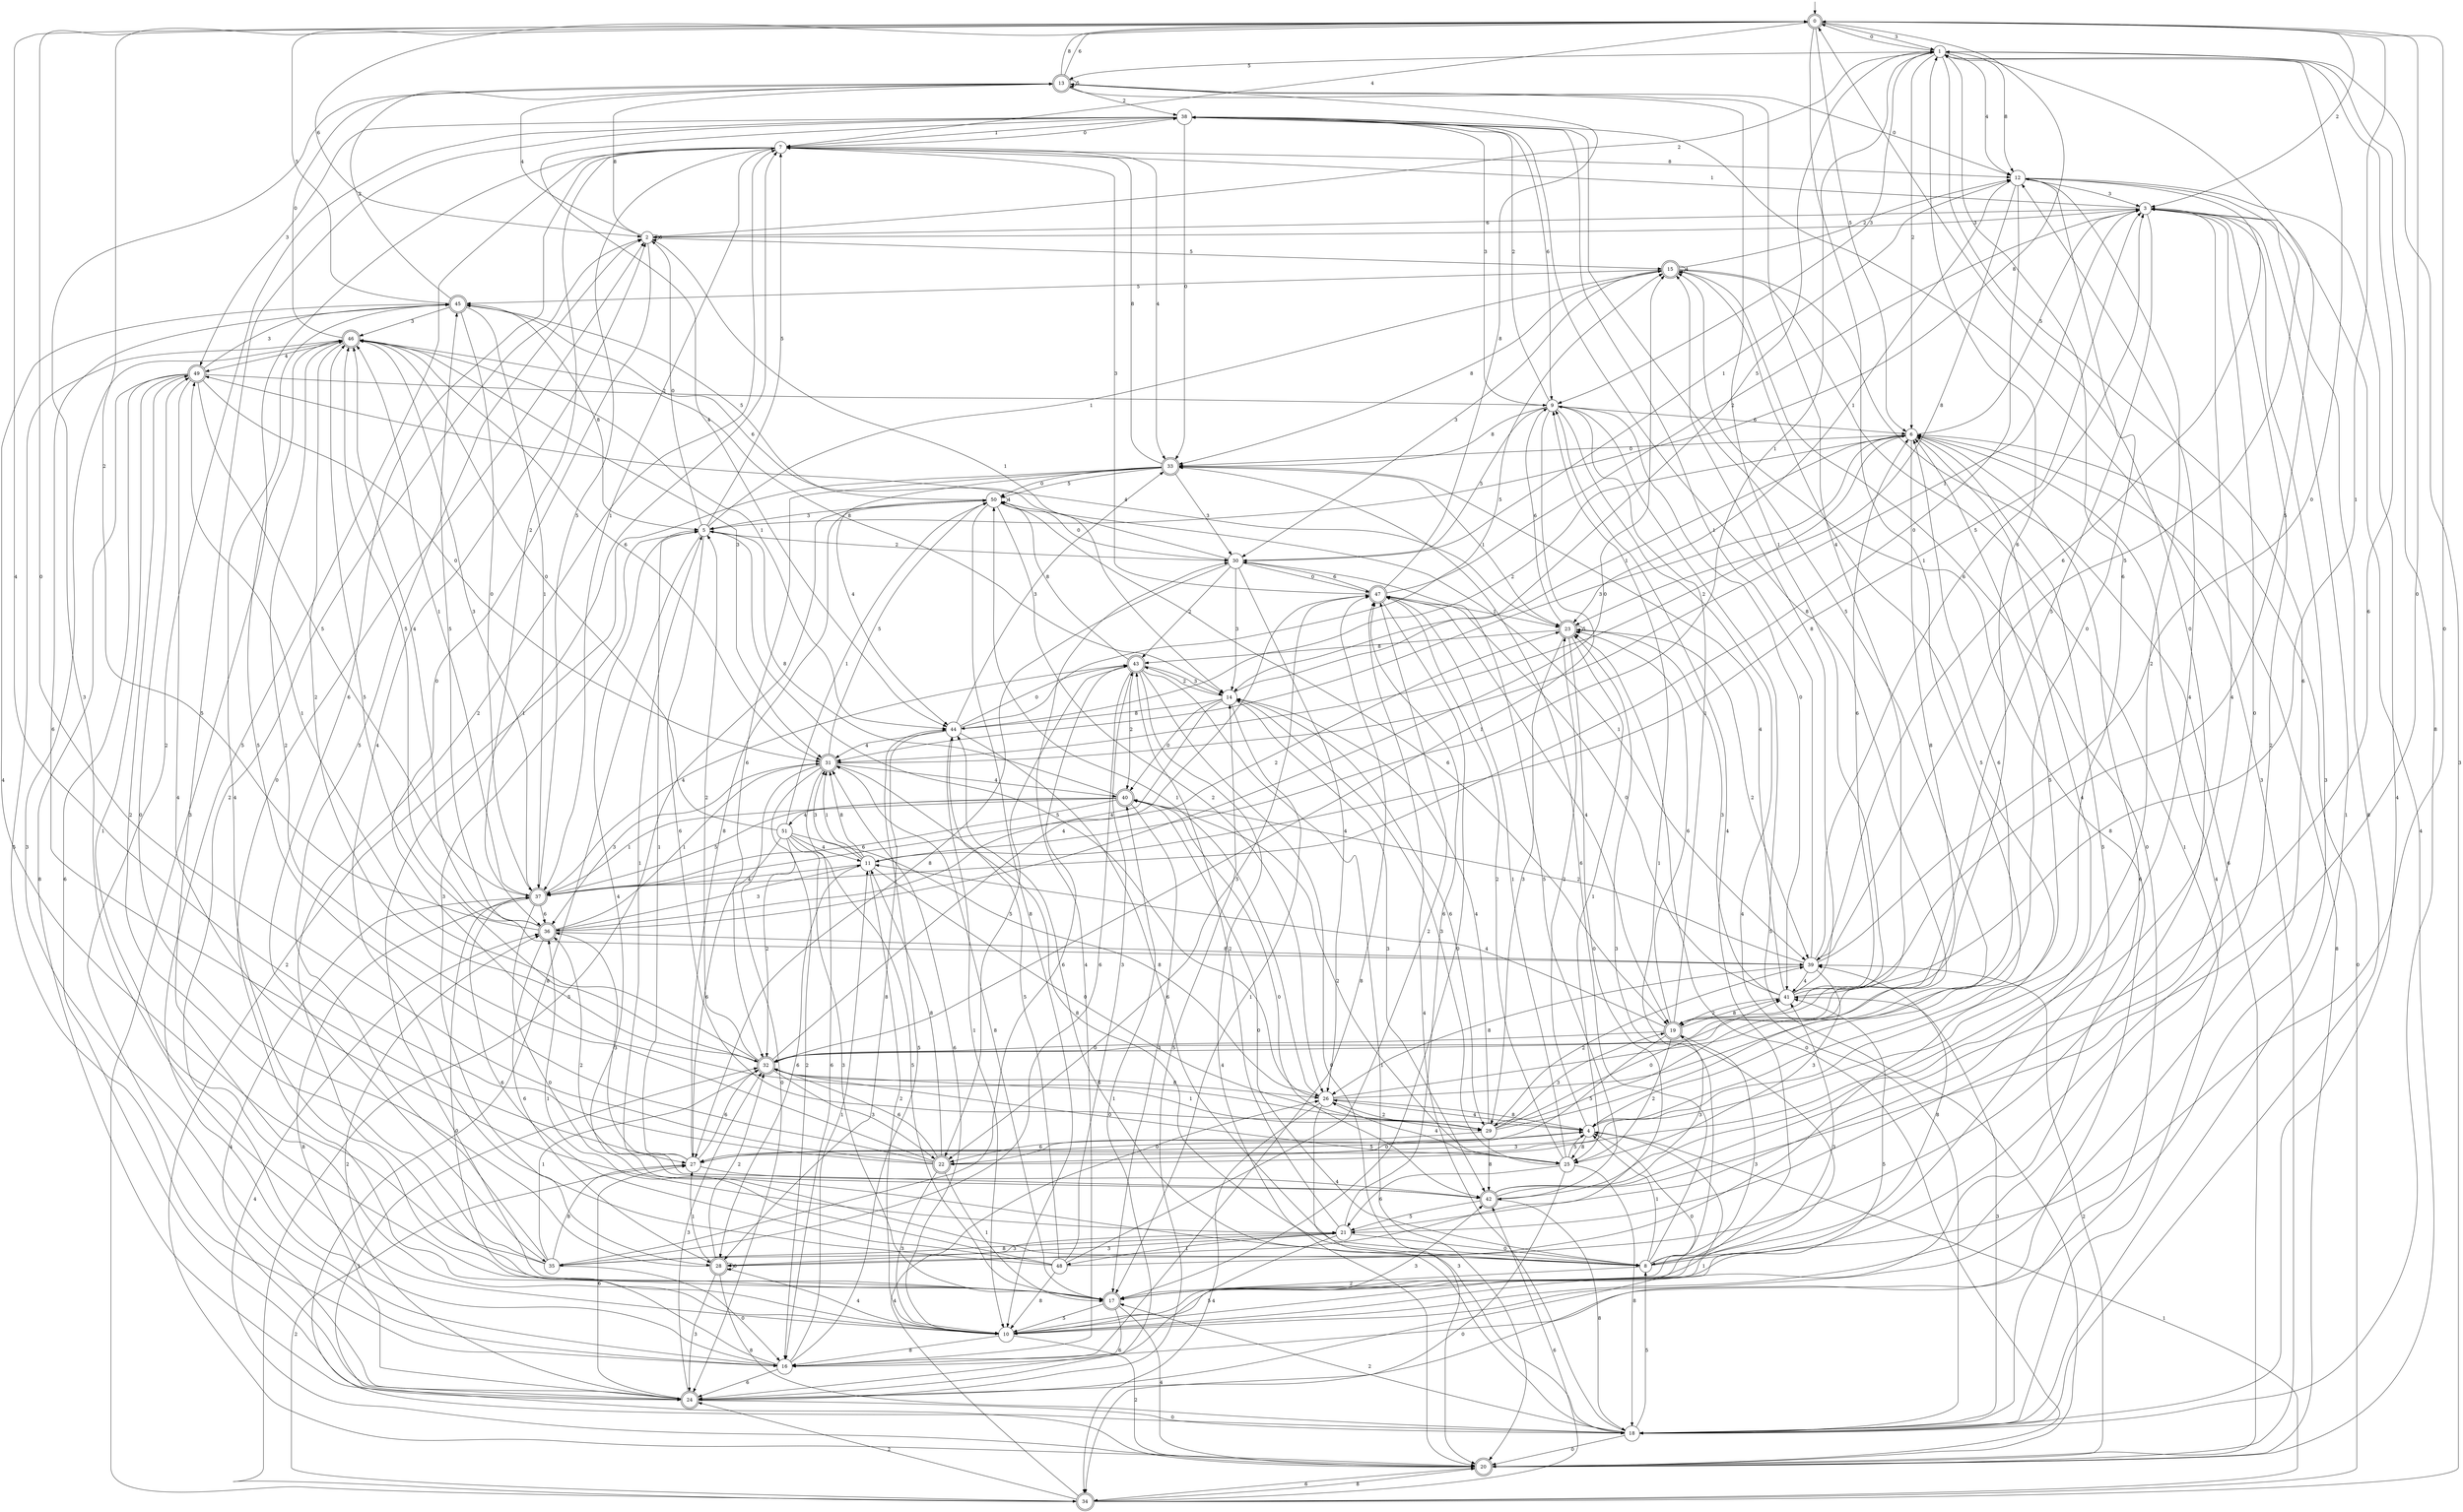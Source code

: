 digraph g {

	s0 [shape="doublecircle" label="0"];
	s1 [shape="circle" label="1"];
	s2 [shape="circle" label="2"];
	s3 [shape="circle" label="3"];
	s4 [shape="circle" label="4"];
	s5 [shape="circle" label="5"];
	s6 [shape="circle" label="6"];
	s7 [shape="circle" label="7"];
	s8 [shape="circle" label="8"];
	s9 [shape="circle" label="9"];
	s10 [shape="circle" label="10"];
	s11 [shape="circle" label="11"];
	s12 [shape="circle" label="12"];
	s13 [shape="doublecircle" label="13"];
	s14 [shape="circle" label="14"];
	s15 [shape="doublecircle" label="15"];
	s16 [shape="circle" label="16"];
	s17 [shape="doublecircle" label="17"];
	s18 [shape="circle" label="18"];
	s19 [shape="doublecircle" label="19"];
	s20 [shape="doublecircle" label="20"];
	s21 [shape="circle" label="21"];
	s22 [shape="doublecircle" label="22"];
	s23 [shape="doublecircle" label="23"];
	s24 [shape="doublecircle" label="24"];
	s25 [shape="circle" label="25"];
	s26 [shape="circle" label="26"];
	s27 [shape="circle" label="27"];
	s28 [shape="doublecircle" label="28"];
	s29 [shape="circle" label="29"];
	s30 [shape="circle" label="30"];
	s31 [shape="doublecircle" label="31"];
	s32 [shape="doublecircle" label="32"];
	s33 [shape="doublecircle" label="33"];
	s34 [shape="doublecircle" label="34"];
	s35 [shape="circle" label="35"];
	s36 [shape="doublecircle" label="36"];
	s37 [shape="doublecircle" label="37"];
	s38 [shape="circle" label="38"];
	s39 [shape="circle" label="39"];
	s40 [shape="doublecircle" label="40"];
	s41 [shape="circle" label="41"];
	s42 [shape="doublecircle" label="42"];
	s43 [shape="doublecircle" label="43"];
	s44 [shape="circle" label="44"];
	s45 [shape="doublecircle" label="45"];
	s46 [shape="doublecircle" label="46"];
	s47 [shape="doublecircle" label="47"];
	s48 [shape="circle" label="48"];
	s49 [shape="doublecircle" label="49"];
	s50 [shape="circle" label="50"];
	s51 [shape="circle" label="51"];
	s0 -> s1 [label="3"];
	s0 -> s2 [label="6"];
	s0 -> s3 [label="2"];
	s0 -> s4 [label="1"];
	s0 -> s5 [label="8"];
	s0 -> s6 [label="5"];
	s0 -> s7 [label="4"];
	s0 -> s8 [label="0"];
	s1 -> s9 [label="3"];
	s1 -> s10 [label="6"];
	s1 -> s6 [label="2"];
	s1 -> s11 [label="1"];
	s1 -> s12 [label="8"];
	s1 -> s13 [label="5"];
	s1 -> s12 [label="4"];
	s1 -> s0 [label="0"];
	s2 -> s3 [label="3"];
	s2 -> s2 [label="6"];
	s2 -> s1 [label="2"];
	s2 -> s14 [label="1"];
	s2 -> s13 [label="8"];
	s2 -> s15 [label="5"];
	s2 -> s13 [label="4"];
	s2 -> s4 [label="0"];
	s3 -> s16 [label="3"];
	s3 -> s2 [label="6"];
	s3 -> s17 [label="2"];
	s3 -> s7 [label="1"];
	s3 -> s18 [label="8"];
	s3 -> s19 [label="5"];
	s3 -> s20 [label="4"];
	s3 -> s21 [label="0"];
	s4 -> s22 [label="3"];
	s4 -> s1 [label="6"];
	s4 -> s23 [label="2"];
	s4 -> s24 [label="1"];
	s4 -> s25 [label="8"];
	s4 -> s6 [label="5"];
	s4 -> s26 [label="4"];
	s4 -> s27 [label="0"];
	s5 -> s28 [label="3"];
	s5 -> s29 [label="6"];
	s5 -> s30 [label="2"];
	s5 -> s15 [label="1"];
	s5 -> s18 [label="8"];
	s5 -> s7 [label="5"];
	s5 -> s8 [label="4"];
	s5 -> s2 [label="0"];
	s6 -> s31 [label="3"];
	s6 -> s10 [label="6"];
	s6 -> s31 [label="2"];
	s6 -> s14 [label="1"];
	s6 -> s32 [label="8"];
	s6 -> s3 [label="5"];
	s6 -> s22 [label="4"];
	s6 -> s33 [label="0"];
	s7 -> s34 [label="3"];
	s7 -> s35 [label="6"];
	s7 -> s36 [label="2"];
	s7 -> s37 [label="1"];
	s7 -> s12 [label="8"];
	s7 -> s16 [label="5"];
	s7 -> s33 [label="4"];
	s7 -> s38 [label="0"];
	s8 -> s23 [label="3"];
	s8 -> s33 [label="6"];
	s8 -> s17 [label="2"];
	s8 -> s4 [label="1"];
	s8 -> s39 [label="8"];
	s8 -> s6 [label="5"];
	s8 -> s9 [label="4"];
	s8 -> s40 [label="0"];
	s9 -> s38 [label="3"];
	s9 -> s6 [label="6"];
	s9 -> s38 [label="2"];
	s9 -> s32 [label="1"];
	s9 -> s33 [label="8"];
	s9 -> s30 [label="5"];
	s9 -> s18 [label="4"];
	s9 -> s41 [label="0"];
	s10 -> s42 [label="3"];
	s10 -> s31 [label="6"];
	s10 -> s20 [label="2"];
	s10 -> s9 [label="1"];
	s10 -> s16 [label="8"];
	s10 -> s41 [label="5"];
	s10 -> s6 [label="4"];
	s10 -> s2 [label="0"];
	s11 -> s31 [label="3"];
	s11 -> s28 [label="6"];
	s11 -> s10 [label="2"];
	s11 -> s31 [label="1"];
	s11 -> s31 [label="8"];
	s11 -> s3 [label="5"];
	s11 -> s37 [label="4"];
	s11 -> s29 [label="0"];
	s12 -> s3 [label="3"];
	s12 -> s39 [label="6"];
	s12 -> s27 [label="2"];
	s12 -> s23 [label="1"];
	s12 -> s23 [label="8"];
	s12 -> s39 [label="5"];
	s12 -> s18 [label="4"];
	s12 -> s37 [label="0"];
	s13 -> s10 [label="3"];
	s13 -> s0 [label="6"];
	s13 -> s38 [label="2"];
	s13 -> s19 [label="1"];
	s13 -> s0 [label="8"];
	s13 -> s13 [label="5"];
	s13 -> s19 [label="4"];
	s13 -> s12 [label="0"];
	s14 -> s42 [label="3"];
	s14 -> s29 [label="6"];
	s14 -> s43 [label="2"];
	s14 -> s17 [label="1"];
	s14 -> s44 [label="8"];
	s14 -> s1 [label="5"];
	s14 -> s36 [label="4"];
	s14 -> s40 [label="0"];
	s15 -> s30 [label="3"];
	s15 -> s20 [label="6"];
	s15 -> s12 [label="2"];
	s15 -> s18 [label="1"];
	s15 -> s33 [label="8"];
	s15 -> s45 [label="5"];
	s15 -> s15 [label="4"];
	s15 -> s18 [label="0"];
	s16 -> s46 [label="3"];
	s16 -> s24 [label="6"];
	s16 -> s2 [label="2"];
	s16 -> s11 [label="1"];
	s16 -> s47 [label="8"];
	s16 -> s44 [label="5"];
	s16 -> s30 [label="4"];
	s16 -> s37 [label="0"];
	s17 -> s41 [label="3"];
	s17 -> s24 [label="6"];
	s17 -> s7 [label="2"];
	s17 -> s7 [label="1"];
	s17 -> s31 [label="8"];
	s17 -> s10 [label="5"];
	s17 -> s20 [label="4"];
	s17 -> s4 [label="0"];
	s18 -> s41 [label="3"];
	s18 -> s44 [label="6"];
	s18 -> s17 [label="2"];
	s18 -> s3 [label="1"];
	s18 -> s1 [label="8"];
	s18 -> s8 [label="5"];
	s18 -> s47 [label="4"];
	s18 -> s20 [label="0"];
	s19 -> s17 [label="3"];
	s19 -> s23 [label="6"];
	s19 -> s25 [label="2"];
	s19 -> s9 [label="1"];
	s19 -> s41 [label="8"];
	s19 -> s22 [label="5"];
	s19 -> s11 [label="4"];
	s19 -> s32 [label="0"];
	s20 -> s38 [label="3"];
	s20 -> s34 [label="6"];
	s20 -> s39 [label="2"];
	s20 -> s32 [label="1"];
	s20 -> s6 [label="8"];
	s20 -> s9 [label="5"];
	s20 -> s36 [label="4"];
	s20 -> s23 [label="0"];
	s21 -> s28 [label="3"];
	s21 -> s47 [label="6"];
	s21 -> s43 [label="2"];
	s21 -> s48 [label="1"];
	s21 -> s35 [label="8"];
	s21 -> s16 [label="5"];
	s21 -> s12 [label="4"];
	s21 -> s8 [label="0"];
	s22 -> s10 [label="3"];
	s22 -> s32 [label="6"];
	s22 -> s46 [label="2"];
	s22 -> s17 [label="1"];
	s22 -> s11 [label="8"];
	s22 -> s46 [label="5"];
	s22 -> s0 [label="4"];
	s22 -> s0 [label="0"];
	s23 -> s29 [label="3"];
	s23 -> s9 [label="6"];
	s23 -> s39 [label="2"];
	s23 -> s25 [label="1"];
	s23 -> s43 [label="8"];
	s23 -> s23 [label="5"];
	s23 -> s49 [label="4"];
	s23 -> s28 [label="0"];
	s24 -> s32 [label="3"];
	s24 -> s27 [label="6"];
	s24 -> s36 [label="2"];
	s24 -> s40 [label="1"];
	s24 -> s15 [label="8"];
	s24 -> s14 [label="5"];
	s24 -> s37 [label="4"];
	s24 -> s18 [label="0"];
	s25 -> s14 [label="3"];
	s25 -> s21 [label="6"];
	s25 -> s47 [label="2"];
	s25 -> s47 [label="1"];
	s25 -> s18 [label="8"];
	s25 -> s4 [label="5"];
	s25 -> s26 [label="4"];
	s25 -> s34 [label="0"];
	s26 -> s18 [label="3"];
	s26 -> s6 [label="6"];
	s26 -> s29 [label="2"];
	s26 -> s50 [label="1"];
	s26 -> s4 [label="8"];
	s26 -> s5 [label="5"];
	s26 -> s34 [label="4"];
	s26 -> s12 [label="0"];
	s27 -> s36 [label="3"];
	s27 -> s32 [label="6"];
	s27 -> s34 [label="2"];
	s27 -> s5 [label="1"];
	s27 -> s50 [label="8"];
	s27 -> s4 [label="5"];
	s27 -> s42 [label="4"];
	s27 -> s4 [label="0"];
	s28 -> s24 [label="3"];
	s28 -> s28 [label="6"];
	s28 -> s32 [label="2"];
	s28 -> s27 [label="1"];
	s28 -> s18 [label="8"];
	s28 -> s15 [label="5"];
	s28 -> s10 [label="4"];
	s28 -> s49 [label="0"];
	s29 -> s19 [label="3"];
	s29 -> s22 [label="6"];
	s29 -> s39 [label="2"];
	s29 -> s32 [label="1"];
	s29 -> s42 [label="8"];
	s29 -> s38 [label="5"];
	s29 -> s14 [label="4"];
	s29 -> s41 [label="0"];
	s30 -> s14 [label="3"];
	s30 -> s45 [label="6"];
	s30 -> s43 [label="2"];
	s30 -> s12 [label="1"];
	s30 -> s27 [label="8"];
	s30 -> s42 [label="5"];
	s30 -> s26 [label="4"];
	s30 -> s47 [label="0"];
	s31 -> s36 [label="3"];
	s31 -> s16 [label="6"];
	s31 -> s16 [label="2"];
	s31 -> s3 [label="1"];
	s31 -> s8 [label="8"];
	s31 -> s50 [label="5"];
	s31 -> s40 [label="4"];
	s31 -> s24 [label="0"];
	s32 -> s22 [label="3"];
	s32 -> s1 [label="6"];
	s32 -> s5 [label="2"];
	s32 -> s49 [label="1"];
	s32 -> s26 [label="8"];
	s32 -> s46 [label="5"];
	s32 -> s47 [label="4"];
	s32 -> s25 [label="0"];
	s33 -> s30 [label="3"];
	s33 -> s32 [label="6"];
	s33 -> s20 [label="2"];
	s33 -> s23 [label="1"];
	s33 -> s7 [label="8"];
	s33 -> s50 [label="5"];
	s33 -> s44 [label="4"];
	s33 -> s50 [label="0"];
	s34 -> s1 [label="3"];
	s34 -> s42 [label="6"];
	s34 -> s24 [label="2"];
	s34 -> s4 [label="1"];
	s34 -> s20 [label="8"];
	s34 -> s50 [label="5"];
	s34 -> s26 [label="4"];
	s34 -> s6 [label="0"];
	s35 -> s21 [label="3"];
	s35 -> s43 [label="6"];
	s35 -> s49 [label="2"];
	s35 -> s32 [label="1"];
	s35 -> s27 [label="8"];
	s35 -> s2 [label="5"];
	s35 -> s45 [label="4"];
	s35 -> s16 [label="0"];
	s36 -> s11 [label="3"];
	s36 -> s28 [label="6"];
	s36 -> s0 [label="2"];
	s36 -> s31 [label="1"];
	s36 -> s39 [label="8"];
	s36 -> s46 [label="5"];
	s36 -> s46 [label="4"];
	s36 -> s15 [label="0"];
	s37 -> s46 [label="3"];
	s37 -> s36 [label="6"];
	s37 -> s23 [label="2"];
	s37 -> s46 [label="1"];
	s37 -> s24 [label="8"];
	s37 -> s7 [label="5"];
	s37 -> s43 [label="4"];
	s37 -> s8 [label="0"];
	s38 -> s49 [label="3"];
	s38 -> s9 [label="6"];
	s38 -> s24 [label="2"];
	s38 -> s7 [label="1"];
	s38 -> s29 [label="8"];
	s38 -> s10 [label="5"];
	s38 -> s44 [label="4"];
	s38 -> s33 [label="0"];
	s39 -> s25 [label="3"];
	s39 -> s3 [label="6"];
	s39 -> s40 [label="2"];
	s39 -> s38 [label="1"];
	s39 -> s26 [label="8"];
	s39 -> s45 [label="5"];
	s39 -> s41 [label="4"];
	s39 -> s1 [label="0"];
	s40 -> s17 [label="3"];
	s40 -> s37 [label="6"];
	s40 -> s25 [label="2"];
	s40 -> s37 [label="1"];
	s40 -> s5 [label="8"];
	s40 -> s37 [label="5"];
	s40 -> s51 [label="4"];
	s40 -> s42 [label="0"];
	s41 -> s23 [label="3"];
	s41 -> s6 [label="6"];
	s41 -> s19 [label="2"];
	s41 -> s0 [label="1"];
	s41 -> s15 [label="8"];
	s41 -> s1 [label="5"];
	s41 -> s33 [label="4"];
	s41 -> s47 [label="0"];
	s42 -> s19 [label="3"];
	s42 -> s1 [label="6"];
	s42 -> s36 [label="2"];
	s42 -> s5 [label="1"];
	s42 -> s18 [label="8"];
	s42 -> s21 [label="5"];
	s42 -> s3 [label="4"];
	s42 -> s0 [label="0"];
	s43 -> s14 [label="3"];
	s43 -> s35 [label="6"];
	s43 -> s40 [label="2"];
	s43 -> s20 [label="1"];
	s43 -> s50 [label="8"];
	s43 -> s22 [label="5"];
	s43 -> s20 [label="4"];
	s43 -> s20 [label="0"];
	s44 -> s33 [label="3"];
	s44 -> s8 [label="6"];
	s44 -> s6 [label="2"];
	s44 -> s10 [label="1"];
	s44 -> s28 [label="8"];
	s44 -> s15 [label="5"];
	s44 -> s31 [label="4"];
	s44 -> s43 [label="0"];
	s45 -> s46 [label="3"];
	s45 -> s27 [label="6"];
	s45 -> s13 [label="2"];
	s45 -> s37 [label="1"];
	s45 -> s5 [label="8"];
	s45 -> s0 [label="5"];
	s45 -> s17 [label="4"];
	s45 -> s37 [label="0"];
	s46 -> s31 [label="3"];
	s46 -> s31 [label="6"];
	s46 -> s32 [label="2"];
	s46 -> s44 [label="1"];
	s46 -> s14 [label="8"];
	s46 -> s16 [label="5"];
	s46 -> s49 [label="4"];
	s46 -> s13 [label="0"];
	s47 -> s7 [label="3"];
	s47 -> s30 [label="6"];
	s47 -> s3 [label="2"];
	s47 -> s23 [label="1"];
	s47 -> s13 [label="8"];
	s47 -> s22 [label="5"];
	s47 -> s19 [label="4"];
	s47 -> s17 [label="0"];
	s48 -> s43 [label="3"];
	s48 -> s37 [label="6"];
	s48 -> s47 [label="2"];
	s48 -> s36 [label="1"];
	s48 -> s10 [label="8"];
	s48 -> s44 [label="5"];
	s48 -> s2 [label="4"];
	s48 -> s0 [label="0"];
	s49 -> s45 [label="3"];
	s49 -> s24 [label="6"];
	s49 -> s9 [label="2"];
	s49 -> s17 [label="1"];
	s49 -> s24 [label="8"];
	s49 -> s37 [label="5"];
	s49 -> s21 [label="4"];
	s49 -> s31 [label="0"];
	s50 -> s5 [label="3"];
	s50 -> s19 [label="6"];
	s50 -> s26 [label="2"];
	s50 -> s39 [label="1"];
	s50 -> s10 [label="8"];
	s50 -> s45 [label="5"];
	s50 -> s50 [label="4"];
	s50 -> s30 [label="0"];
	s51 -> s17 [label="3"];
	s51 -> s27 [label="6"];
	s51 -> s32 [label="2"];
	s51 -> s50 [label="1"];
	s51 -> s26 [label="8"];
	s51 -> s17 [label="5"];
	s51 -> s11 [label="4"];
	s51 -> s46 [label="0"];

__start0 [label="" shape="none" width="0" height="0"];
__start0 -> s0;

}
